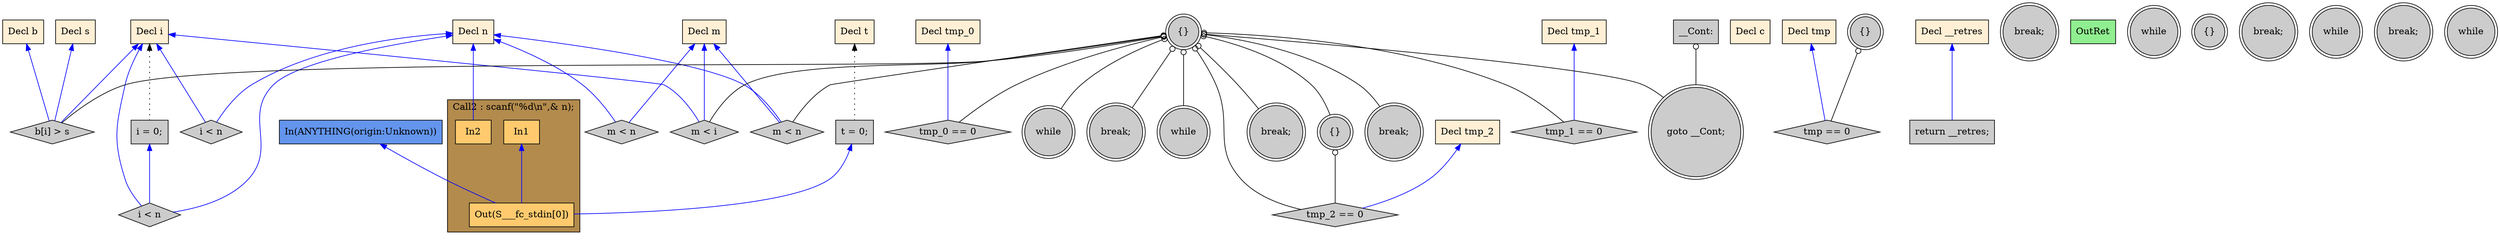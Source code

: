digraph G {
  rankdir=TB;
  node [style="filled", ];
  32 [label="while", fillcolor="#CCCCCC", shape=doublecircle, ];
  33 [label="m < i", fillcolor="#CCCCCC", shape=diamond, ];
  34 [label="break;", fillcolor="#CCCCCC", shape=doublecircle, ];
  2 [label="Decl i", fillcolor="#FFEFD5", shape=box, ];
  35 [label="tmp_0 == 0", fillcolor="#CCCCCC", shape=diamond, ];
  3 [label="Decl m", fillcolor="#FFEFD5", shape=box, ];
  36 [label="break;", fillcolor="#CCCCCC", shape=doublecircle, ];
  4 [label="Decl t", fillcolor="#FFEFD5", shape=box, ];
  37 [label="tmp_1 == 0", fillcolor="#CCCCCC", shape=diamond, ];
  5 [label="Decl n", fillcolor="#FFEFD5", shape=box, ];
  38 [label="goto __Cont;", fillcolor="#CCCCCC", shape=doublecircle, ];
  6 [label="Decl c", fillcolor="#FFEFD5", shape=box, ];
  39 [label="__Cont:", fillcolor="#CCCCCC", shape=box, ];
  7 [label="Decl b", fillcolor="#FFEFD5", shape=box, ];
  40 [label="while", fillcolor="#CCCCCC", shape=doublecircle, ];
  8 [label="Decl s", fillcolor="#FFEFD5", shape=box, ];
  41 [label="m < n", fillcolor="#CCCCCC", shape=diamond, ];
  9 [label="Decl tmp", fillcolor="#FFEFD5", shape=box, ];
  42 [label="break;", fillcolor="#CCCCCC", shape=doublecircle, ];
  10 [label="Decl tmp_0", fillcolor="#FFEFD5", shape=box, ];
  43 [label="{}", fillcolor="#CCCCCC", shape=doublecircle, ];
  11 [label="Decl tmp_1", fillcolor="#FFEFD5", shape=box, ];
  44 [label="tmp_2 == 0", fillcolor="#CCCCCC", shape=diamond, ];
  12 [label="Decl tmp_2", fillcolor="#FFEFD5", shape=box, ];
  45 [label="b[i] > s", fillcolor="#CCCCCC", shape=diamond, ];
  13 [label="Decl __retres", fillcolor="#FFEFD5", shape=box, ];
  46 [label="break;", fillcolor="#CCCCCC", shape=doublecircle, ];
  14 [label="t = 0;", fillcolor="#CCCCCC", shape=box, ];
  47 [label="return __retres;", fillcolor="#CCCCCC", shape=box, ];
  48 [label="OutRet", fillcolor="#90EE90", shape=box, ];
  16 [label="In1", fillcolor="#FFCA6E", shape=box, ];
  49 [label="In(ANYTHING(origin:Unknown))", fillcolor="#6495ED", shape=box, ];
  17 [label="In2", fillcolor="#FFCA6E", shape=box, ];
  18 [label="Out(S___fc_stdin[0])", fillcolor="#FFCA6E", shape=box, ];
  19 [label="i = 0;", fillcolor="#CCCCCC", shape=box, ];
  20 [label="while", fillcolor="#CCCCCC", shape=doublecircle, ];
  21 [label="i < n", fillcolor="#CCCCCC", shape=diamond, ];
  22 [label="{}", fillcolor="#CCCCCC", shape=doublecircle, ];
  23 [label="break;", fillcolor="#CCCCCC", shape=doublecircle, ];
  24 [label="while", fillcolor="#CCCCCC", shape=doublecircle, ];
  25 [label="m < n", fillcolor="#CCCCCC", shape=diamond, ];
  26 [label="{}", fillcolor="#CCCCCC", shape=doublecircle, ];
  27 [label="tmp == 0", fillcolor="#CCCCCC", shape=diamond, ];
  28 [label="break;", fillcolor="#CCCCCC", shape=doublecircle, ];
  29 [label="while", fillcolor="#CCCCCC", shape=doublecircle, ];
  30 [label="i < n", fillcolor="#CCCCCC", shape=diamond, ];
  31 [label="{}", fillcolor="#CCCCCC", shape=doublecircle, ];
  
  subgraph cluster_Call2 { label="Call2 : scanf(\"%d\\n\",& n);";
                           fillcolor="#B38B4D"; style="filled"; 18;17;16;
     };
  
  edge [dir=back, ];
  31 -> 32 [color="#000000", arrowtail=odot, ];
  2 -> 33 [color="#0000FF", ];
  3 -> 33 [color="#0000FF", ];
  31 -> 33 [color="#000000", arrowtail=odot, ];
  31 -> 34 [color="#000000", arrowtail=odot, ];
  10 -> 35 [color="#0000FF", ];
  31 -> 35 [color="#000000", arrowtail=odot, ];
  31 -> 36 [color="#000000", arrowtail=odot, ];
  11 -> 37 [color="#0000FF", ];
  31 -> 37 [color="#000000", arrowtail=odot, ];
  31 -> 38 [color="#000000", arrowtail=odot, ];
  39 -> 38 [color="#000000", arrowtail=odot, ];
  31 -> 40 [color="#000000", arrowtail=odot, ];
  3 -> 41 [color="#0000FF", ];
  5 -> 41 [color="#0000FF", ];
  31 -> 41 [color="#000000", arrowtail=odot, ];
  31 -> 42 [color="#000000", arrowtail=odot, ];
  31 -> 43 [color="#000000", arrowtail=odot, ];
  12 -> 44 [color="#0000FF", ];
  31 -> 44 [color="#000000", arrowtail=odot, ];
  43 -> 44 [color="#000000", arrowtail=odot, ];
  2 -> 45 [color="#0000FF", ];
  7 -> 45 [color="#0000FF", ];
  8 -> 45 [color="#0000FF", ];
  31 -> 45 [color="#000000", arrowtail=odot, ];
  4 -> 14 [color="#000000", style="dotted", ];
  13 -> 47 [color="#0000FF", ];
  5 -> 17 [color="#0000FF", ];
  14 -> 18 [color="#0000FF", ];
  16 -> 18 [color="#0000FF", ];
  49 -> 18 [color="#0000FF", ];
  2 -> 19 [color="#000000", style="dotted", ];
  2 -> 21 [color="#0000FF", ];
  5 -> 21 [color="#0000FF", ];
  19 -> 21 [color="#0000FF", ];
  3 -> 25 [color="#0000FF", ];
  5 -> 25 [color="#0000FF", ];
  9 -> 27 [color="#0000FF", ];
  26 -> 27 [color="#000000", arrowtail=odot, ];
  2 -> 30 [color="#0000FF", ];
  5 -> 30 [color="#0000FF", ];
  
  }